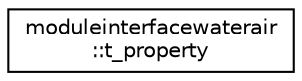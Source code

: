 digraph "Graphical Class Hierarchy"
{
 // LATEX_PDF_SIZE
  edge [fontname="Helvetica",fontsize="10",labelfontname="Helvetica",labelfontsize="10"];
  node [fontname="Helvetica",fontsize="10",shape=record];
  rankdir="LR";
  Node0 [label="moduleinterfacewaterair\l::t_property",height=0.2,width=0.4,color="black", fillcolor="white", style="filled",URL="$structmoduleinterfacewaterair_1_1t__property.html",tooltip=" "];
}
